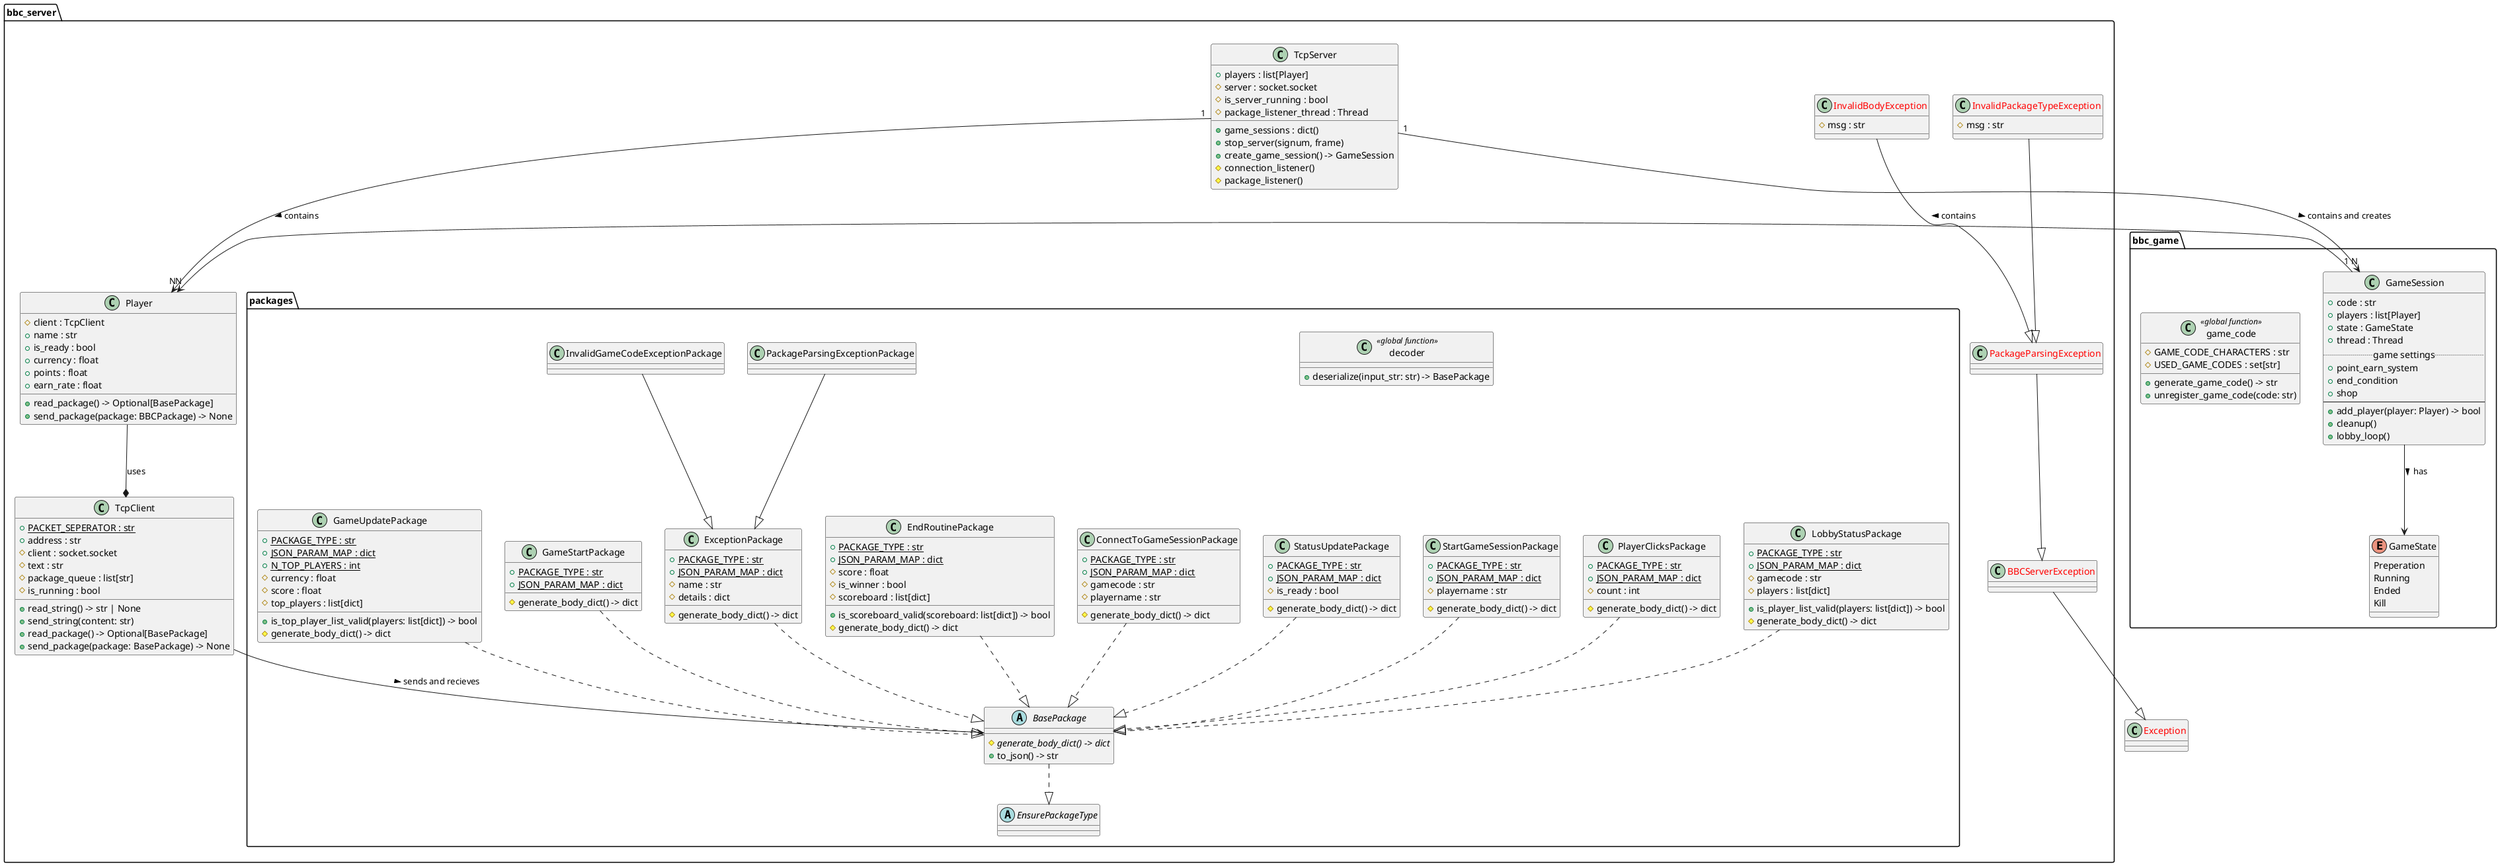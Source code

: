 @startuml classes

class bbc_game.GameSession {
  +code : str
  +players : list[Player]
  +state : GameState
  +thread : Thread
  .. game settings ..
  +point_earn_system
  +end_condition
  +shop
  ----
  +add_player(player: Player) -> bool
  +cleanup()
  +lobby_loop()
}

enum bbc_game.GameState {
  Preperation
  Running
  Ended
  Kill
}

class bbc_game.game_code <<global function>> {
  #GAME_CODE_CHARACTERS : str
  #{field}USED_GAME_CODES : set[str]

  +generate_game_code() -> str
  +unregister_game_code(code: str)
}

class bbc_server.packages.decoder <<global function>> {
  +deserialize(input_str: str) -> BasePackage
}

abstract bbc_server.packages.EnsurePackageType
abstract bbc_server.packages.BasePackage {
  #{abstract}generate_body_dict() -> dict
  +to_json() -> str
}

class bbc_server.packages.ConnectToGameSessionPackage {
  +{static}PACKAGE_TYPE : str
  +{static}JSON_PARAM_MAP : dict
  #gamecode : str
  #playername : str

  #generate_body_dict() -> dict
}

class bbc_server.packages.EndRoutinePackage {
  +{static}PACKAGE_TYPE : str
  +{static}JSON_PARAM_MAP : dict
  #score : float
  #is_winner : bool
  #scoreboard : list[dict]

  +is_scoreboard_valid(scoreboard: list[dict]) -> bool
  #generate_body_dict() -> dict
}

class bbc_server.packages.ExceptionPackage {
  +{static}PACKAGE_TYPE : str
  +{static}JSON_PARAM_MAP : dict
  #name : str
  #details : dict

  #generate_body_dict() -> dict
}
class bbc_server.packages.PackageParsingExceptionPackage
class bbc_server.packages.InvalidGameCodeExceptionPackage

class bbc_server.packages.GameStartPackage {
  +{static}PACKAGE_TYPE : str
  +{static}JSON_PARAM_MAP : dict

  #generate_body_dict() -> dict
}

class bbc_server.packages.GameUpdatePackage {
  +{static}PACKAGE_TYPE : str
  +{static}JSON_PARAM_MAP : dict
  +{static}N_TOP_PLAYERS : int
  #currency : float
  #score : float
  #top_players : list[dict]

  +is_top_player_list_valid(players: list[dict]) -> bool
  #generate_body_dict() -> dict
}

class bbc_server.packages.LobbyStatusPackage {
  +{static}PACKAGE_TYPE : str
  +{static}JSON_PARAM_MAP : dict
  #gamecode : str
  #players : list[dict]

  +is_player_list_valid(players: list[dict]) -> bool
  #generate_body_dict() -> dict
}

class bbc_server.packages.PlayerClicksPackage {
  +{static}PACKAGE_TYPE : str
  +{static}JSON_PARAM_MAP : dict
  #count : int

  #generate_body_dict() -> dict
}

class bbc_server.packages.StartGameSessionPackage {
  +{static}PACKAGE_TYPE : str
  +{static}JSON_PARAM_MAP : dict
  #playername : str

  #generate_body_dict() -> dict
}

class bbc_server.packages.StatusUpdatePackage {
  +{static}PACKAGE_TYPE : str
  +{static}JSON_PARAM_MAP : dict
  #is_ready : bool

  #generate_body_dict() -> dict
}

class "<color:red>BBCServerException</color>" as bbc_server.BBCServerException
class "<color:red>PackageParsingException</color>" as bbc_server.PackageParsingException
class "<color:red>InvalidPackageTypeException</color>" as bbc_server.InvalidPackageTypeException {
  #msg : str
}
class "<color:red>InvalidBodyException</color>" as bbc_server.InvalidBodyException {
  #msg : str
}

class bbc_server.TcpClient {
  +{static}PACKET_SEPERATOR : str
  +address : str
  #client : socket.socket
  #text : str
  #package_queue : list[str]
  #is_running : bool

  +read_string() -> str | None
  +send_string(content: str)
  +read_package() -> Optional[BasePackage]
  +send_package(package: BasePackage) -> None
}
class bbc_server.Player {
  #client : TcpClient
  +name : str
  +is_ready : bool
  +currency : float
  +points : float
  +earn_rate : float

  +read_package() -> Optional[BasePackage]
  +send_package(package: BBCPackage) -> None
}

class bbc_server.TcpServer {
  +players : list[Player]
  +game_sessions : dict()
  #server : socket.socket
  #is_server_running : bool
  #package_listener_thread : Thread

  +stop_server(signum, frame)
  +create_game_session() -> GameSession
  #connection_listener()
  #package_listener()
}

BasePackage ..|> EnsurePackageType
ConnectToGameSessionPackage ..|> BasePackage
EndRoutinePackage ..|> BasePackage
ExceptionPackage ..|> BasePackage
PackageParsingExceptionPackage --|> ExceptionPackage
InvalidGameCodeExceptionPackage --|> ExceptionPackage
GameStartPackage ..|> BasePackage
GameUpdatePackage ..|> BasePackage
LobbyStatusPackage ..|> BasePackage
PlayerClicksPackage ..|> BasePackage
StartGameSessionPackage ..|> BasePackage
StatusUpdatePackage ..|> BasePackage
BBCServerException --|> "<color:red>Exception</color>"
PackageParsingException --|> BBCServerException
InvalidPackageTypeException --|> PackageParsingException
InvalidBodyException --|> PackageParsingException

GameSession --> GameState : > has
TcpClient --> BasePackage : > sends and recieves
Player --* TcpClient : uses
GameSession "1" --> "N" Player : > contains
TcpServer "1" --> "N" Player : > contains
TcpServer "1" --> "N" GameSession : > contains and creates

@enduml
